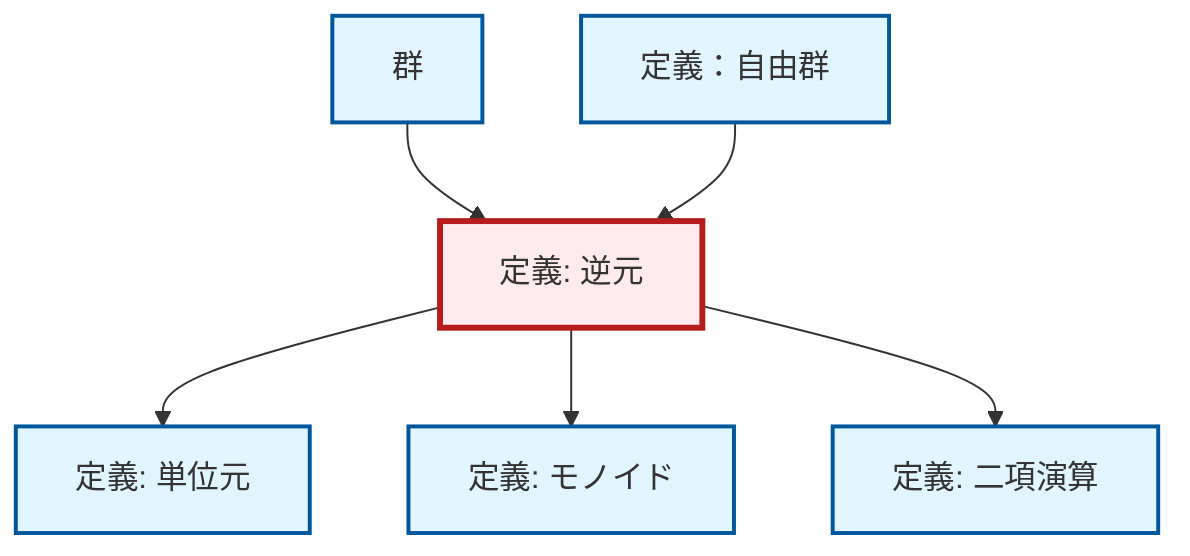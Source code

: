 graph TD
    classDef definition fill:#e1f5fe,stroke:#01579b,stroke-width:2px
    classDef theorem fill:#f3e5f5,stroke:#4a148c,stroke-width:2px
    classDef axiom fill:#fff3e0,stroke:#e65100,stroke-width:2px
    classDef example fill:#e8f5e9,stroke:#1b5e20,stroke-width:2px
    classDef current fill:#ffebee,stroke:#b71c1c,stroke-width:3px
    def-group["群"]:::definition
    def-monoid["定義: モノイド"]:::definition
    def-identity-element["定義: 単位元"]:::definition
    def-free-group["定義：自由群"]:::definition
    def-inverse-element["定義: 逆元"]:::definition
    def-binary-operation["定義: 二項演算"]:::definition
    def-inverse-element --> def-identity-element
    def-group --> def-inverse-element
    def-inverse-element --> def-monoid
    def-inverse-element --> def-binary-operation
    def-free-group --> def-inverse-element
    class def-inverse-element current